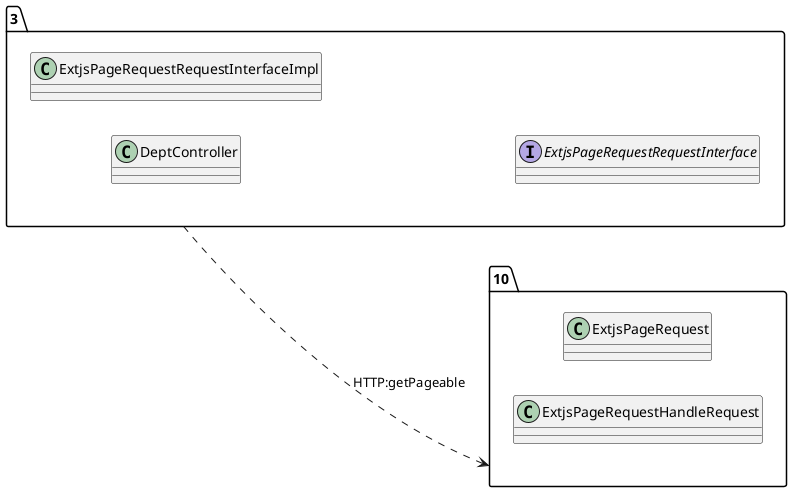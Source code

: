 @startuml 
allow_mixing
left to right direction
package "3"{
class DeptController
class ExtjsPageRequestRequestInterfaceImpl
interface ExtjsPageRequestRequestInterface

}
package "10"{
class ExtjsPageRequest
class ExtjsPageRequestHandleRequest

}
"3" ..> "10":HTTP:getPageable
@enduml